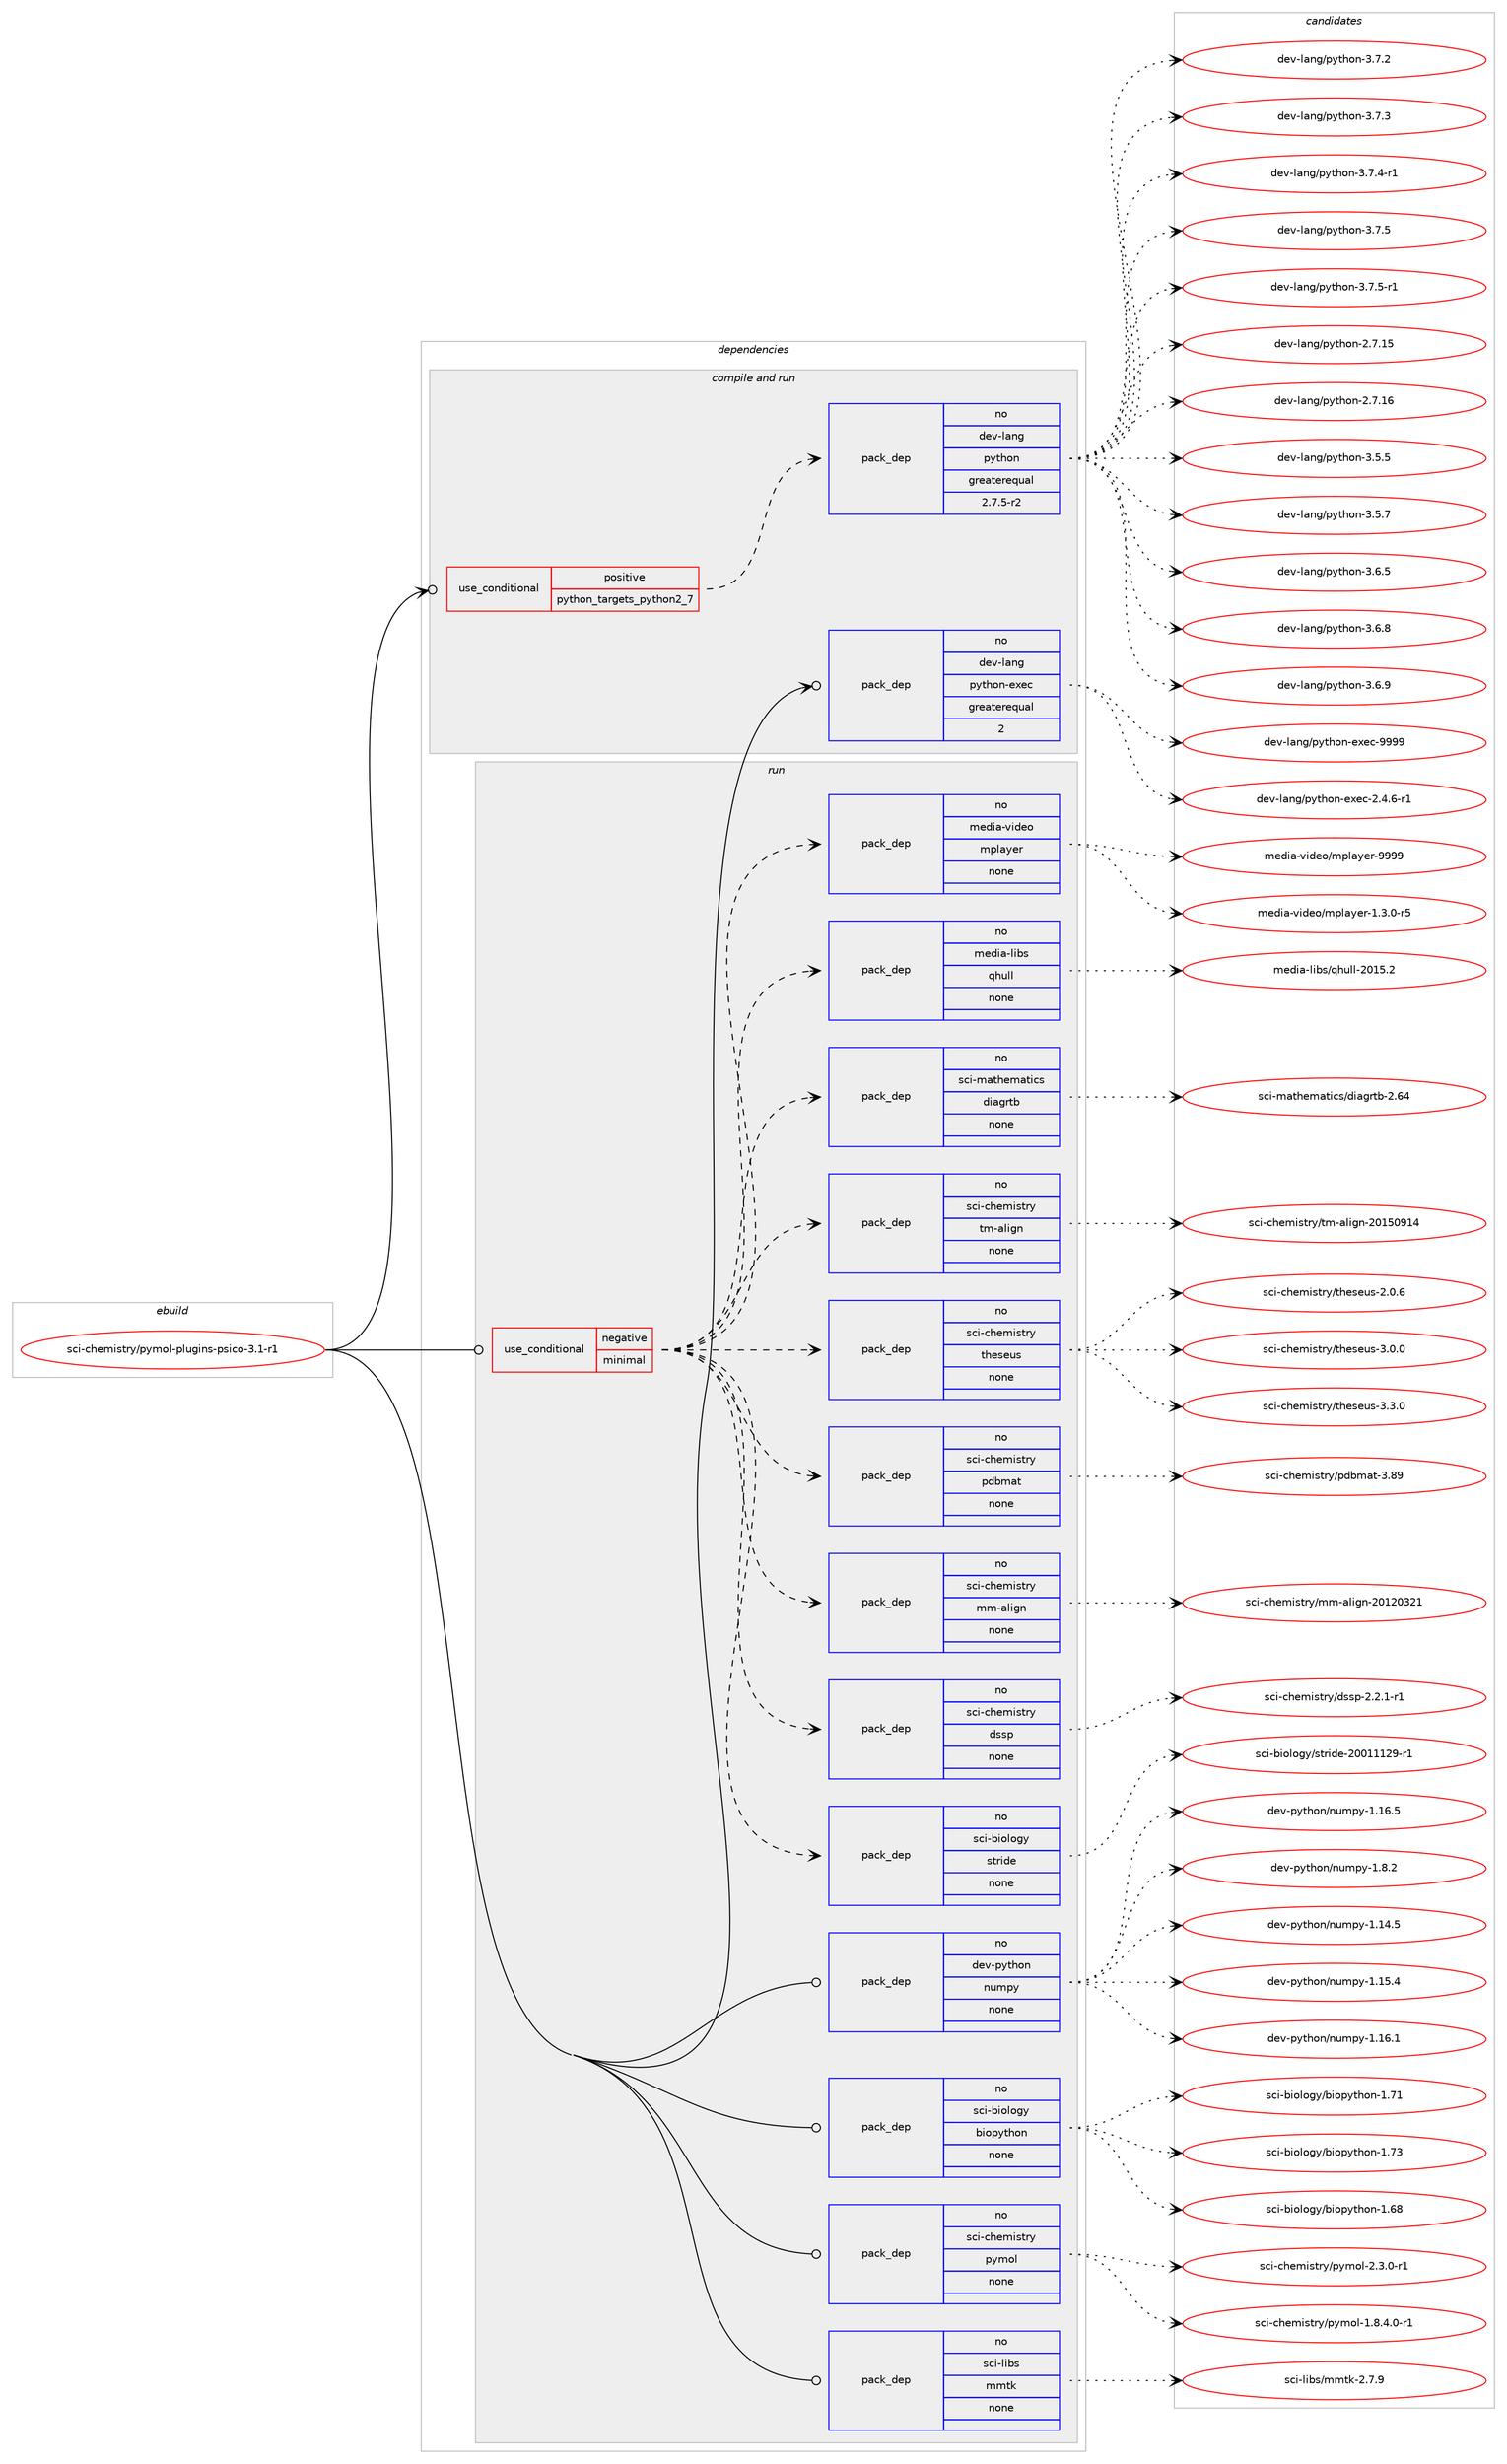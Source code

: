 digraph prolog {

# *************
# Graph options
# *************

newrank=true;
concentrate=true;
compound=true;
graph [rankdir=LR,fontname=Helvetica,fontsize=10,ranksep=1.5];#, ranksep=2.5, nodesep=0.2];
edge  [arrowhead=vee];
node  [fontname=Helvetica,fontsize=10];

# **********
# The ebuild
# **********

subgraph cluster_leftcol {
color=gray;
rank=same;
label=<<i>ebuild</i>>;
id [label="sci-chemistry/pymol-plugins-psico-3.1-r1", color=red, width=4, href="../sci-chemistry/pymol-plugins-psico-3.1-r1.svg"];
}

# ****************
# The dependencies
# ****************

subgraph cluster_midcol {
color=gray;
label=<<i>dependencies</i>>;
subgraph cluster_compile {
fillcolor="#eeeeee";
style=filled;
label=<<i>compile</i>>;
}
subgraph cluster_compileandrun {
fillcolor="#eeeeee";
style=filled;
label=<<i>compile and run</i>>;
subgraph cond207058 {
dependency852112 [label=<<TABLE BORDER="0" CELLBORDER="1" CELLSPACING="0" CELLPADDING="4"><TR><TD ROWSPAN="3" CELLPADDING="10">use_conditional</TD></TR><TR><TD>positive</TD></TR><TR><TD>python_targets_python2_7</TD></TR></TABLE>>, shape=none, color=red];
subgraph pack630010 {
dependency852113 [label=<<TABLE BORDER="0" CELLBORDER="1" CELLSPACING="0" CELLPADDING="4" WIDTH="220"><TR><TD ROWSPAN="6" CELLPADDING="30">pack_dep</TD></TR><TR><TD WIDTH="110">no</TD></TR><TR><TD>dev-lang</TD></TR><TR><TD>python</TD></TR><TR><TD>greaterequal</TD></TR><TR><TD>2.7.5-r2</TD></TR></TABLE>>, shape=none, color=blue];
}
dependency852112:e -> dependency852113:w [weight=20,style="dashed",arrowhead="vee"];
}
id:e -> dependency852112:w [weight=20,style="solid",arrowhead="odotvee"];
subgraph pack630011 {
dependency852114 [label=<<TABLE BORDER="0" CELLBORDER="1" CELLSPACING="0" CELLPADDING="4" WIDTH="220"><TR><TD ROWSPAN="6" CELLPADDING="30">pack_dep</TD></TR><TR><TD WIDTH="110">no</TD></TR><TR><TD>dev-lang</TD></TR><TR><TD>python-exec</TD></TR><TR><TD>greaterequal</TD></TR><TR><TD>2</TD></TR></TABLE>>, shape=none, color=blue];
}
id:e -> dependency852114:w [weight=20,style="solid",arrowhead="odotvee"];
}
subgraph cluster_run {
fillcolor="#eeeeee";
style=filled;
label=<<i>run</i>>;
subgraph cond207059 {
dependency852115 [label=<<TABLE BORDER="0" CELLBORDER="1" CELLSPACING="0" CELLPADDING="4"><TR><TD ROWSPAN="3" CELLPADDING="10">use_conditional</TD></TR><TR><TD>negative</TD></TR><TR><TD>minimal</TD></TR></TABLE>>, shape=none, color=red];
subgraph pack630012 {
dependency852116 [label=<<TABLE BORDER="0" CELLBORDER="1" CELLSPACING="0" CELLPADDING="4" WIDTH="220"><TR><TD ROWSPAN="6" CELLPADDING="30">pack_dep</TD></TR><TR><TD WIDTH="110">no</TD></TR><TR><TD>media-libs</TD></TR><TR><TD>qhull</TD></TR><TR><TD>none</TD></TR><TR><TD></TD></TR></TABLE>>, shape=none, color=blue];
}
dependency852115:e -> dependency852116:w [weight=20,style="dashed",arrowhead="vee"];
subgraph pack630013 {
dependency852117 [label=<<TABLE BORDER="0" CELLBORDER="1" CELLSPACING="0" CELLPADDING="4" WIDTH="220"><TR><TD ROWSPAN="6" CELLPADDING="30">pack_dep</TD></TR><TR><TD WIDTH="110">no</TD></TR><TR><TD>media-video</TD></TR><TR><TD>mplayer</TD></TR><TR><TD>none</TD></TR><TR><TD></TD></TR></TABLE>>, shape=none, color=blue];
}
dependency852115:e -> dependency852117:w [weight=20,style="dashed",arrowhead="vee"];
subgraph pack630014 {
dependency852118 [label=<<TABLE BORDER="0" CELLBORDER="1" CELLSPACING="0" CELLPADDING="4" WIDTH="220"><TR><TD ROWSPAN="6" CELLPADDING="30">pack_dep</TD></TR><TR><TD WIDTH="110">no</TD></TR><TR><TD>sci-biology</TD></TR><TR><TD>stride</TD></TR><TR><TD>none</TD></TR><TR><TD></TD></TR></TABLE>>, shape=none, color=blue];
}
dependency852115:e -> dependency852118:w [weight=20,style="dashed",arrowhead="vee"];
subgraph pack630015 {
dependency852119 [label=<<TABLE BORDER="0" CELLBORDER="1" CELLSPACING="0" CELLPADDING="4" WIDTH="220"><TR><TD ROWSPAN="6" CELLPADDING="30">pack_dep</TD></TR><TR><TD WIDTH="110">no</TD></TR><TR><TD>sci-chemistry</TD></TR><TR><TD>dssp</TD></TR><TR><TD>none</TD></TR><TR><TD></TD></TR></TABLE>>, shape=none, color=blue];
}
dependency852115:e -> dependency852119:w [weight=20,style="dashed",arrowhead="vee"];
subgraph pack630016 {
dependency852120 [label=<<TABLE BORDER="0" CELLBORDER="1" CELLSPACING="0" CELLPADDING="4" WIDTH="220"><TR><TD ROWSPAN="6" CELLPADDING="30">pack_dep</TD></TR><TR><TD WIDTH="110">no</TD></TR><TR><TD>sci-chemistry</TD></TR><TR><TD>mm-align</TD></TR><TR><TD>none</TD></TR><TR><TD></TD></TR></TABLE>>, shape=none, color=blue];
}
dependency852115:e -> dependency852120:w [weight=20,style="dashed",arrowhead="vee"];
subgraph pack630017 {
dependency852121 [label=<<TABLE BORDER="0" CELLBORDER="1" CELLSPACING="0" CELLPADDING="4" WIDTH="220"><TR><TD ROWSPAN="6" CELLPADDING="30">pack_dep</TD></TR><TR><TD WIDTH="110">no</TD></TR><TR><TD>sci-chemistry</TD></TR><TR><TD>pdbmat</TD></TR><TR><TD>none</TD></TR><TR><TD></TD></TR></TABLE>>, shape=none, color=blue];
}
dependency852115:e -> dependency852121:w [weight=20,style="dashed",arrowhead="vee"];
subgraph pack630018 {
dependency852122 [label=<<TABLE BORDER="0" CELLBORDER="1" CELLSPACING="0" CELLPADDING="4" WIDTH="220"><TR><TD ROWSPAN="6" CELLPADDING="30">pack_dep</TD></TR><TR><TD WIDTH="110">no</TD></TR><TR><TD>sci-chemistry</TD></TR><TR><TD>theseus</TD></TR><TR><TD>none</TD></TR><TR><TD></TD></TR></TABLE>>, shape=none, color=blue];
}
dependency852115:e -> dependency852122:w [weight=20,style="dashed",arrowhead="vee"];
subgraph pack630019 {
dependency852123 [label=<<TABLE BORDER="0" CELLBORDER="1" CELLSPACING="0" CELLPADDING="4" WIDTH="220"><TR><TD ROWSPAN="6" CELLPADDING="30">pack_dep</TD></TR><TR><TD WIDTH="110">no</TD></TR><TR><TD>sci-chemistry</TD></TR><TR><TD>tm-align</TD></TR><TR><TD>none</TD></TR><TR><TD></TD></TR></TABLE>>, shape=none, color=blue];
}
dependency852115:e -> dependency852123:w [weight=20,style="dashed",arrowhead="vee"];
subgraph pack630020 {
dependency852124 [label=<<TABLE BORDER="0" CELLBORDER="1" CELLSPACING="0" CELLPADDING="4" WIDTH="220"><TR><TD ROWSPAN="6" CELLPADDING="30">pack_dep</TD></TR><TR><TD WIDTH="110">no</TD></TR><TR><TD>sci-mathematics</TD></TR><TR><TD>diagrtb</TD></TR><TR><TD>none</TD></TR><TR><TD></TD></TR></TABLE>>, shape=none, color=blue];
}
dependency852115:e -> dependency852124:w [weight=20,style="dashed",arrowhead="vee"];
}
id:e -> dependency852115:w [weight=20,style="solid",arrowhead="odot"];
subgraph pack630021 {
dependency852125 [label=<<TABLE BORDER="0" CELLBORDER="1" CELLSPACING="0" CELLPADDING="4" WIDTH="220"><TR><TD ROWSPAN="6" CELLPADDING="30">pack_dep</TD></TR><TR><TD WIDTH="110">no</TD></TR><TR><TD>dev-python</TD></TR><TR><TD>numpy</TD></TR><TR><TD>none</TD></TR><TR><TD></TD></TR></TABLE>>, shape=none, color=blue];
}
id:e -> dependency852125:w [weight=20,style="solid",arrowhead="odot"];
subgraph pack630022 {
dependency852126 [label=<<TABLE BORDER="0" CELLBORDER="1" CELLSPACING="0" CELLPADDING="4" WIDTH="220"><TR><TD ROWSPAN="6" CELLPADDING="30">pack_dep</TD></TR><TR><TD WIDTH="110">no</TD></TR><TR><TD>sci-biology</TD></TR><TR><TD>biopython</TD></TR><TR><TD>none</TD></TR><TR><TD></TD></TR></TABLE>>, shape=none, color=blue];
}
id:e -> dependency852126:w [weight=20,style="solid",arrowhead="odot"];
subgraph pack630023 {
dependency852127 [label=<<TABLE BORDER="0" CELLBORDER="1" CELLSPACING="0" CELLPADDING="4" WIDTH="220"><TR><TD ROWSPAN="6" CELLPADDING="30">pack_dep</TD></TR><TR><TD WIDTH="110">no</TD></TR><TR><TD>sci-chemistry</TD></TR><TR><TD>pymol</TD></TR><TR><TD>none</TD></TR><TR><TD></TD></TR></TABLE>>, shape=none, color=blue];
}
id:e -> dependency852127:w [weight=20,style="solid",arrowhead="odot"];
subgraph pack630024 {
dependency852128 [label=<<TABLE BORDER="0" CELLBORDER="1" CELLSPACING="0" CELLPADDING="4" WIDTH="220"><TR><TD ROWSPAN="6" CELLPADDING="30">pack_dep</TD></TR><TR><TD WIDTH="110">no</TD></TR><TR><TD>sci-libs</TD></TR><TR><TD>mmtk</TD></TR><TR><TD>none</TD></TR><TR><TD></TD></TR></TABLE>>, shape=none, color=blue];
}
id:e -> dependency852128:w [weight=20,style="solid",arrowhead="odot"];
}
}

# **************
# The candidates
# **************

subgraph cluster_choices {
rank=same;
color=gray;
label=<<i>candidates</i>>;

subgraph choice630010 {
color=black;
nodesep=1;
choice10010111845108971101034711212111610411111045504655464953 [label="dev-lang/python-2.7.15", color=red, width=4,href="../dev-lang/python-2.7.15.svg"];
choice10010111845108971101034711212111610411111045504655464954 [label="dev-lang/python-2.7.16", color=red, width=4,href="../dev-lang/python-2.7.16.svg"];
choice100101118451089711010347112121116104111110455146534653 [label="dev-lang/python-3.5.5", color=red, width=4,href="../dev-lang/python-3.5.5.svg"];
choice100101118451089711010347112121116104111110455146534655 [label="dev-lang/python-3.5.7", color=red, width=4,href="../dev-lang/python-3.5.7.svg"];
choice100101118451089711010347112121116104111110455146544653 [label="dev-lang/python-3.6.5", color=red, width=4,href="../dev-lang/python-3.6.5.svg"];
choice100101118451089711010347112121116104111110455146544656 [label="dev-lang/python-3.6.8", color=red, width=4,href="../dev-lang/python-3.6.8.svg"];
choice100101118451089711010347112121116104111110455146544657 [label="dev-lang/python-3.6.9", color=red, width=4,href="../dev-lang/python-3.6.9.svg"];
choice100101118451089711010347112121116104111110455146554650 [label="dev-lang/python-3.7.2", color=red, width=4,href="../dev-lang/python-3.7.2.svg"];
choice100101118451089711010347112121116104111110455146554651 [label="dev-lang/python-3.7.3", color=red, width=4,href="../dev-lang/python-3.7.3.svg"];
choice1001011184510897110103471121211161041111104551465546524511449 [label="dev-lang/python-3.7.4-r1", color=red, width=4,href="../dev-lang/python-3.7.4-r1.svg"];
choice100101118451089711010347112121116104111110455146554653 [label="dev-lang/python-3.7.5", color=red, width=4,href="../dev-lang/python-3.7.5.svg"];
choice1001011184510897110103471121211161041111104551465546534511449 [label="dev-lang/python-3.7.5-r1", color=red, width=4,href="../dev-lang/python-3.7.5-r1.svg"];
dependency852113:e -> choice10010111845108971101034711212111610411111045504655464953:w [style=dotted,weight="100"];
dependency852113:e -> choice10010111845108971101034711212111610411111045504655464954:w [style=dotted,weight="100"];
dependency852113:e -> choice100101118451089711010347112121116104111110455146534653:w [style=dotted,weight="100"];
dependency852113:e -> choice100101118451089711010347112121116104111110455146534655:w [style=dotted,weight="100"];
dependency852113:e -> choice100101118451089711010347112121116104111110455146544653:w [style=dotted,weight="100"];
dependency852113:e -> choice100101118451089711010347112121116104111110455146544656:w [style=dotted,weight="100"];
dependency852113:e -> choice100101118451089711010347112121116104111110455146544657:w [style=dotted,weight="100"];
dependency852113:e -> choice100101118451089711010347112121116104111110455146554650:w [style=dotted,weight="100"];
dependency852113:e -> choice100101118451089711010347112121116104111110455146554651:w [style=dotted,weight="100"];
dependency852113:e -> choice1001011184510897110103471121211161041111104551465546524511449:w [style=dotted,weight="100"];
dependency852113:e -> choice100101118451089711010347112121116104111110455146554653:w [style=dotted,weight="100"];
dependency852113:e -> choice1001011184510897110103471121211161041111104551465546534511449:w [style=dotted,weight="100"];
}
subgraph choice630011 {
color=black;
nodesep=1;
choice10010111845108971101034711212111610411111045101120101994550465246544511449 [label="dev-lang/python-exec-2.4.6-r1", color=red, width=4,href="../dev-lang/python-exec-2.4.6-r1.svg"];
choice10010111845108971101034711212111610411111045101120101994557575757 [label="dev-lang/python-exec-9999", color=red, width=4,href="../dev-lang/python-exec-9999.svg"];
dependency852114:e -> choice10010111845108971101034711212111610411111045101120101994550465246544511449:w [style=dotted,weight="100"];
dependency852114:e -> choice10010111845108971101034711212111610411111045101120101994557575757:w [style=dotted,weight="100"];
}
subgraph choice630012 {
color=black;
nodesep=1;
choice1091011001059745108105981154711310411710810845504849534650 [label="media-libs/qhull-2015.2", color=red, width=4,href="../media-libs/qhull-2015.2.svg"];
dependency852116:e -> choice1091011001059745108105981154711310411710810845504849534650:w [style=dotted,weight="100"];
}
subgraph choice630013 {
color=black;
nodesep=1;
choice109101100105974511810510010111147109112108971211011144549465146484511453 [label="media-video/mplayer-1.3.0-r5", color=red, width=4,href="../media-video/mplayer-1.3.0-r5.svg"];
choice109101100105974511810510010111147109112108971211011144557575757 [label="media-video/mplayer-9999", color=red, width=4,href="../media-video/mplayer-9999.svg"];
dependency852117:e -> choice109101100105974511810510010111147109112108971211011144549465146484511453:w [style=dotted,weight="100"];
dependency852117:e -> choice109101100105974511810510010111147109112108971211011144557575757:w [style=dotted,weight="100"];
}
subgraph choice630014 {
color=black;
nodesep=1;
choice115991054598105111108111103121471151161141051001014550484849494950574511449 [label="sci-biology/stride-20011129-r1", color=red, width=4,href="../sci-biology/stride-20011129-r1.svg"];
dependency852118:e -> choice115991054598105111108111103121471151161141051001014550484849494950574511449:w [style=dotted,weight="100"];
}
subgraph choice630015 {
color=black;
nodesep=1;
choice115991054599104101109105115116114121471001151151124550465046494511449 [label="sci-chemistry/dssp-2.2.1-r1", color=red, width=4,href="../sci-chemistry/dssp-2.2.1-r1.svg"];
dependency852119:e -> choice115991054599104101109105115116114121471001151151124550465046494511449:w [style=dotted,weight="100"];
}
subgraph choice630016 {
color=black;
nodesep=1;
choice115991054599104101109105115116114121471091094597108105103110455048495048515049 [label="sci-chemistry/mm-align-20120321", color=red, width=4,href="../sci-chemistry/mm-align-20120321.svg"];
dependency852120:e -> choice115991054599104101109105115116114121471091094597108105103110455048495048515049:w [style=dotted,weight="100"];
}
subgraph choice630017 {
color=black;
nodesep=1;
choice1159910545991041011091051151161141214711210098109971164551465657 [label="sci-chemistry/pdbmat-3.89", color=red, width=4,href="../sci-chemistry/pdbmat-3.89.svg"];
dependency852121:e -> choice1159910545991041011091051151161141214711210098109971164551465657:w [style=dotted,weight="100"];
}
subgraph choice630018 {
color=black;
nodesep=1;
choice11599105459910410110910511511611412147116104101115101117115455046484654 [label="sci-chemistry/theseus-2.0.6", color=red, width=4,href="../sci-chemistry/theseus-2.0.6.svg"];
choice11599105459910410110910511511611412147116104101115101117115455146484648 [label="sci-chemistry/theseus-3.0.0", color=red, width=4,href="../sci-chemistry/theseus-3.0.0.svg"];
choice11599105459910410110910511511611412147116104101115101117115455146514648 [label="sci-chemistry/theseus-3.3.0", color=red, width=4,href="../sci-chemistry/theseus-3.3.0.svg"];
dependency852122:e -> choice11599105459910410110910511511611412147116104101115101117115455046484654:w [style=dotted,weight="100"];
dependency852122:e -> choice11599105459910410110910511511611412147116104101115101117115455146484648:w [style=dotted,weight="100"];
dependency852122:e -> choice11599105459910410110910511511611412147116104101115101117115455146514648:w [style=dotted,weight="100"];
}
subgraph choice630019 {
color=black;
nodesep=1;
choice115991054599104101109105115116114121471161094597108105103110455048495348574952 [label="sci-chemistry/tm-align-20150914", color=red, width=4,href="../sci-chemistry/tm-align-20150914.svg"];
dependency852123:e -> choice115991054599104101109105115116114121471161094597108105103110455048495348574952:w [style=dotted,weight="100"];
}
subgraph choice630020 {
color=black;
nodesep=1;
choice11599105451099711610410110997116105991154710010597103114116984550465452 [label="sci-mathematics/diagrtb-2.64", color=red, width=4,href="../sci-mathematics/diagrtb-2.64.svg"];
dependency852124:e -> choice11599105451099711610410110997116105991154710010597103114116984550465452:w [style=dotted,weight="100"];
}
subgraph choice630021 {
color=black;
nodesep=1;
choice100101118451121211161041111104711011710911212145494649524653 [label="dev-python/numpy-1.14.5", color=red, width=4,href="../dev-python/numpy-1.14.5.svg"];
choice100101118451121211161041111104711011710911212145494649534652 [label="dev-python/numpy-1.15.4", color=red, width=4,href="../dev-python/numpy-1.15.4.svg"];
choice100101118451121211161041111104711011710911212145494649544649 [label="dev-python/numpy-1.16.1", color=red, width=4,href="../dev-python/numpy-1.16.1.svg"];
choice100101118451121211161041111104711011710911212145494649544653 [label="dev-python/numpy-1.16.5", color=red, width=4,href="../dev-python/numpy-1.16.5.svg"];
choice1001011184511212111610411111047110117109112121454946564650 [label="dev-python/numpy-1.8.2", color=red, width=4,href="../dev-python/numpy-1.8.2.svg"];
dependency852125:e -> choice100101118451121211161041111104711011710911212145494649524653:w [style=dotted,weight="100"];
dependency852125:e -> choice100101118451121211161041111104711011710911212145494649534652:w [style=dotted,weight="100"];
dependency852125:e -> choice100101118451121211161041111104711011710911212145494649544649:w [style=dotted,weight="100"];
dependency852125:e -> choice100101118451121211161041111104711011710911212145494649544653:w [style=dotted,weight="100"];
dependency852125:e -> choice1001011184511212111610411111047110117109112121454946564650:w [style=dotted,weight="100"];
}
subgraph choice630022 {
color=black;
nodesep=1;
choice11599105459810511110811110312147981051111121211161041111104549465456 [label="sci-biology/biopython-1.68", color=red, width=4,href="../sci-biology/biopython-1.68.svg"];
choice11599105459810511110811110312147981051111121211161041111104549465549 [label="sci-biology/biopython-1.71", color=red, width=4,href="../sci-biology/biopython-1.71.svg"];
choice11599105459810511110811110312147981051111121211161041111104549465551 [label="sci-biology/biopython-1.73", color=red, width=4,href="../sci-biology/biopython-1.73.svg"];
dependency852126:e -> choice11599105459810511110811110312147981051111121211161041111104549465456:w [style=dotted,weight="100"];
dependency852126:e -> choice11599105459810511110811110312147981051111121211161041111104549465549:w [style=dotted,weight="100"];
dependency852126:e -> choice11599105459810511110811110312147981051111121211161041111104549465551:w [style=dotted,weight="100"];
}
subgraph choice630023 {
color=black;
nodesep=1;
choice1159910545991041011091051151161141214711212110911110845494656465246484511449 [label="sci-chemistry/pymol-1.8.4.0-r1", color=red, width=4,href="../sci-chemistry/pymol-1.8.4.0-r1.svg"];
choice115991054599104101109105115116114121471121211091111084550465146484511449 [label="sci-chemistry/pymol-2.3.0-r1", color=red, width=4,href="../sci-chemistry/pymol-2.3.0-r1.svg"];
dependency852127:e -> choice1159910545991041011091051151161141214711212110911110845494656465246484511449:w [style=dotted,weight="100"];
dependency852127:e -> choice115991054599104101109105115116114121471121211091111084550465146484511449:w [style=dotted,weight="100"];
}
subgraph choice630024 {
color=black;
nodesep=1;
choice11599105451081059811547109109116107455046554657 [label="sci-libs/mmtk-2.7.9", color=red, width=4,href="../sci-libs/mmtk-2.7.9.svg"];
dependency852128:e -> choice11599105451081059811547109109116107455046554657:w [style=dotted,weight="100"];
}
}

}
